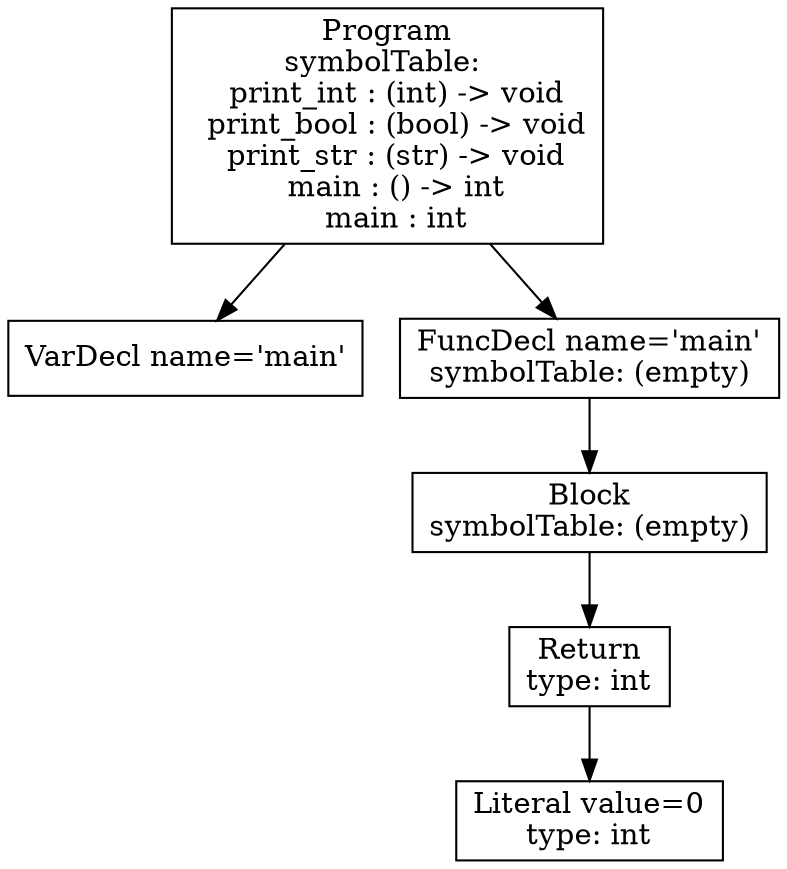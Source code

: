 digraph AST {
1 [shape=box, label="VarDecl name='main'"];
5 [shape=box, label="Literal value=0\ntype: int"];
4 [shape=box, label="Return\ntype: int"];
4 -> 5;
3 [shape=box, label="Block\nsymbolTable: (empty)"];
3 -> 4;
2 [shape=box, label="FuncDecl name='main'\nsymbolTable: (empty)"];
2 -> 3;
0 [shape=box, label="Program\nsymbolTable: \n  print_int : (int) -> void\n  print_bool : (bool) -> void\n  print_str : (str) -> void\n  main : () -> int\n  main : int"];
0 -> 1;
0 -> 2;
}
